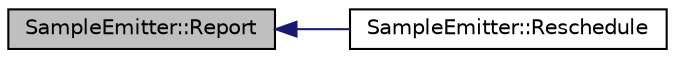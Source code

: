 digraph "SampleEmitter::Report"
{
  edge [fontname="Helvetica",fontsize="10",labelfontname="Helvetica",labelfontsize="10"];
  node [fontname="Helvetica",fontsize="10",shape=record];
  rankdir="LR";
  Node1 [label="SampleEmitter::Report",height=0.2,width=0.4,color="black", fillcolor="grey75", style="filled", fontcolor="black"];
  Node1 -> Node2 [dir="back",color="midnightblue",fontsize="10",style="solid"];
  Node2 [label="SampleEmitter::Reschedule",height=0.2,width=0.4,color="black", fillcolor="white", style="filled",URL="$d0/dd6/classSampleEmitter.html#a805c4a586df173b817701286fa9f44e3"];
}
